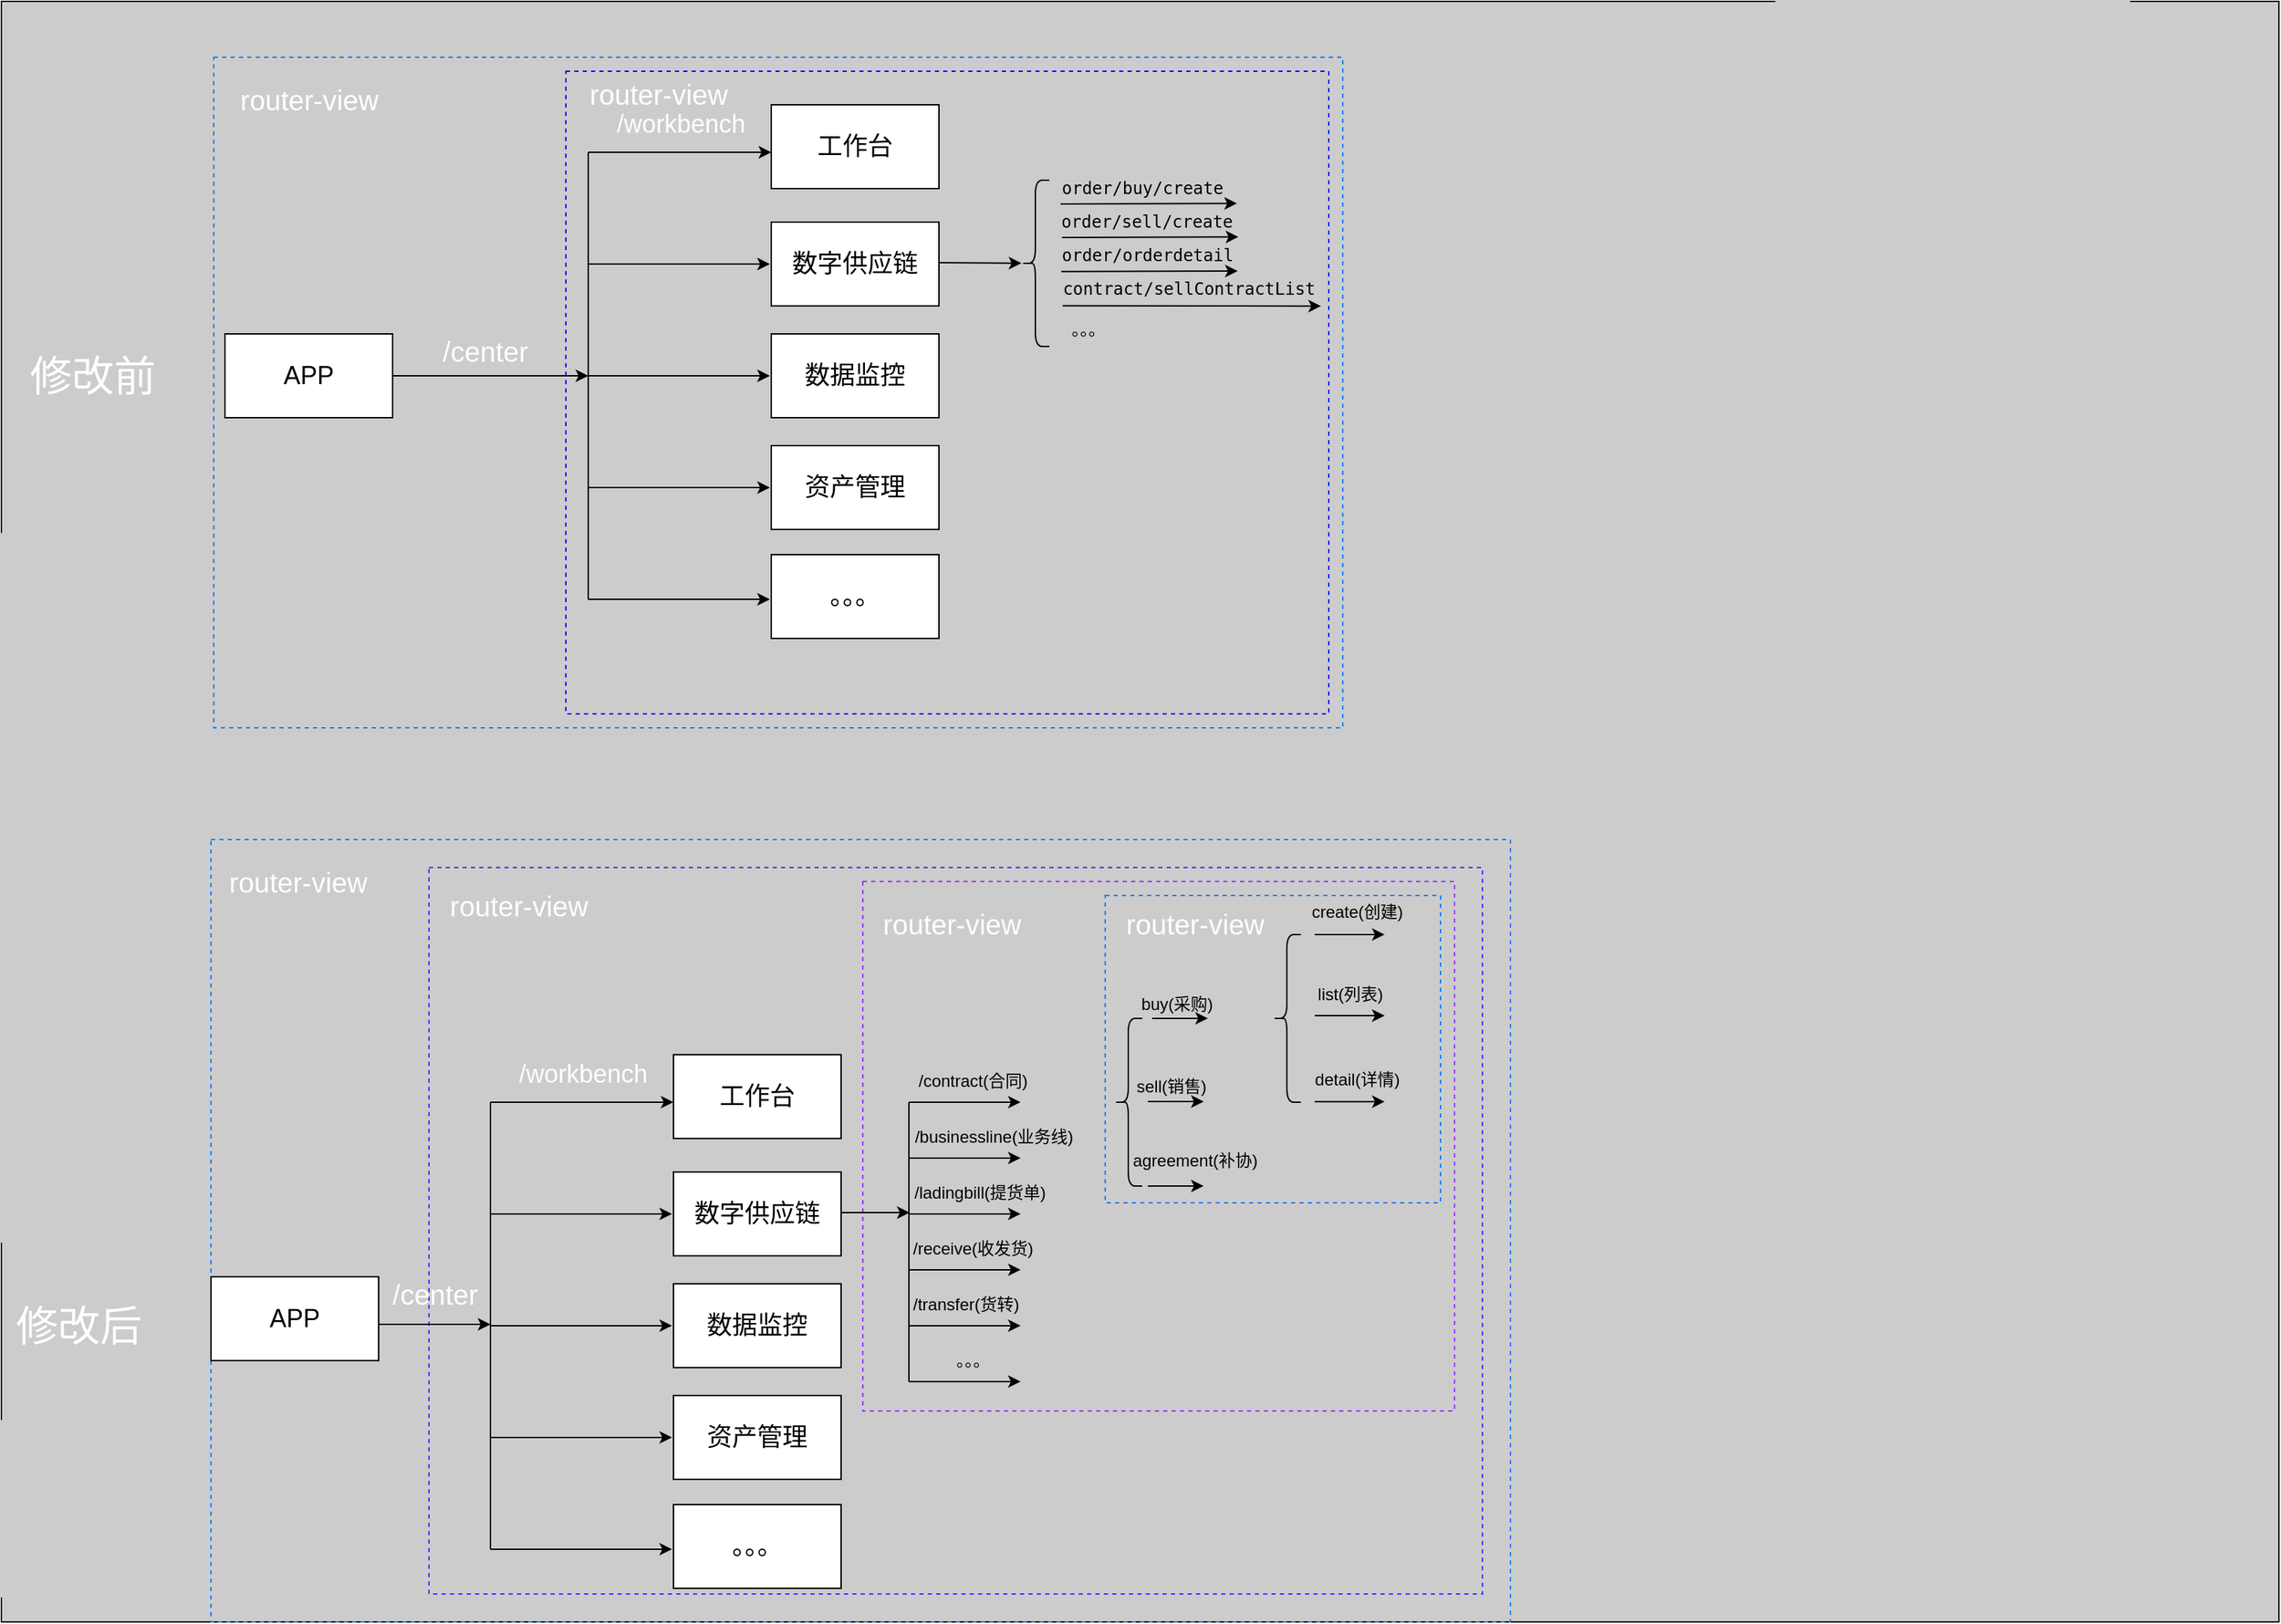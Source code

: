 <mxfile>
    <diagram id="1QlXRGK10MwR0akCSdGY" name="Page-1">
        <mxGraphModel dx="1241" dy="758" grid="1" gridSize="10" guides="1" tooltips="1" connect="1" arrows="1" fold="1" page="1" pageScale="1" pageWidth="827" pageHeight="1169" math="0" shadow="0">
            <root>
                <mxCell id="0"/>
                <mxCell id="1" parent="0"/>
                <mxCell id="139" value="" style="rounded=0;whiteSpace=wrap;html=1;fillColor=#CCCCCC;" vertex="1" parent="1">
                    <mxGeometry x="10" width="1630" height="1160" as="geometry"/>
                </mxCell>
                <mxCell id="138" value="" style="rounded=0;whiteSpace=wrap;html=1;dashed=1;labelBackgroundColor=none;strokeColor=#0000FF;fontSize=20;fontColor=#FFFFFF;fillColor=none;" parent="1" vertex="1">
                    <mxGeometry x="414" y="50" width="546" height="460" as="geometry"/>
                </mxCell>
                <mxCell id="103" value="" style="rounded=0;whiteSpace=wrap;html=1;fontSize=30;fontColor=#6666FF;fillColor=none;dashed=1;strokeColor=#007FFF;align=left;" parent="1" vertex="1">
                    <mxGeometry x="162" y="40" width="808" height="480" as="geometry"/>
                </mxCell>
                <mxCell id="98" value="&lt;span style=&quot;font-family: monospace; font-size: 12px; font-style: normal; font-variant-ligatures: normal; font-variant-caps: normal; font-weight: 400; letter-spacing: normal; orphans: 2; text-align: center; text-indent: 0px; text-transform: none; widows: 2; word-spacing: 0px; -webkit-text-stroke-width: 0px; text-decoration-thickness: initial; text-decoration-style: initial; text-decoration-color: initial; float: none; display: inline !important;&quot;&gt;&lt;font color=&quot;#000000&quot;&gt;contract/sellContractList&lt;/font&gt;&lt;/span&gt;" style="rounded=0;whiteSpace=wrap;html=1;fontSize=16;fontColor=#FFFFFF;fillColor=none;dashed=1;strokeColor=none;" parent="1" vertex="1">
                    <mxGeometry x="754.5" y="189" width="210" height="29" as="geometry"/>
                </mxCell>
                <mxCell id="105" value="" style="rounded=0;whiteSpace=wrap;html=1;fontSize=20;fontColor=#6666FF;fillColor=none;dashed=1;strokeColor=#007FFF;" parent="1" vertex="1">
                    <mxGeometry x="160" y="600" width="930" height="560" as="geometry"/>
                </mxCell>
                <mxCell id="116" value="" style="rounded=0;whiteSpace=wrap;html=1;dashed=1;strokeColor=#3333FF;fontSize=20;fontColor=#6666FF;fillColor=none;" parent="1" vertex="1">
                    <mxGeometry x="316" y="620" width="754" height="520" as="geometry"/>
                </mxCell>
                <mxCell id="118" value="" style="rounded=0;whiteSpace=wrap;html=1;dashed=1;strokeColor=#9933FF;fontSize=20;fontColor=#6666FF;fillColor=none;" parent="1" vertex="1">
                    <mxGeometry x="626.5" y="630" width="423.5" height="379" as="geometry"/>
                </mxCell>
                <mxCell id="2" value="&lt;font style=&quot;font-size: 18px;&quot;&gt;APP&lt;/font&gt;" style="rounded=0;whiteSpace=wrap;html=1;" parent="1" vertex="1">
                    <mxGeometry x="170" y="238" width="120" height="60" as="geometry"/>
                </mxCell>
                <mxCell id="3" value="" style="endArrow=classic;html=1;fontSize=18;exitX=1;exitY=0.5;exitDx=0;exitDy=0;" parent="1" source="2" edge="1">
                    <mxGeometry width="50" height="50" relative="1" as="geometry">
                        <mxPoint x="400" y="318" as="sourcePoint"/>
                        <mxPoint x="430" y="268" as="targetPoint"/>
                        <Array as="points">
                            <mxPoint x="380" y="268"/>
                        </Array>
                    </mxGeometry>
                </mxCell>
                <mxCell id="5" value="" style="endArrow=none;html=1;fontSize=18;" parent="1" edge="1">
                    <mxGeometry width="50" height="50" relative="1" as="geometry">
                        <mxPoint x="430" y="428" as="sourcePoint"/>
                        <mxPoint x="430" y="108" as="targetPoint"/>
                    </mxGeometry>
                </mxCell>
                <mxCell id="6" value="" style="endArrow=classic;html=1;fontSize=18;entryX=0;entryY=0.5;entryDx=0;entryDy=0;" parent="1" edge="1">
                    <mxGeometry width="50" height="50" relative="1" as="geometry">
                        <mxPoint x="430" y="108" as="sourcePoint"/>
                        <mxPoint x="561" y="108" as="targetPoint"/>
                    </mxGeometry>
                </mxCell>
                <mxCell id="7" value="工作台" style="rounded=0;whiteSpace=wrap;html=1;fontSize=18;" parent="1" vertex="1">
                    <mxGeometry x="561" y="74" width="120" height="60" as="geometry"/>
                </mxCell>
                <mxCell id="8" value="" style="endArrow=classic;html=1;fontSize=18;" parent="1" edge="1">
                    <mxGeometry width="50" height="50" relative="1" as="geometry">
                        <mxPoint x="430" y="188" as="sourcePoint"/>
                        <mxPoint x="560" y="188" as="targetPoint"/>
                    </mxGeometry>
                </mxCell>
                <mxCell id="9" value="数字供应链" style="rounded=0;whiteSpace=wrap;html=1;fontSize=18;" parent="1" vertex="1">
                    <mxGeometry x="561" y="158" width="120" height="60" as="geometry"/>
                </mxCell>
                <mxCell id="10" value="" style="endArrow=classic;html=1;fontSize=18;" parent="1" edge="1">
                    <mxGeometry width="50" height="50" relative="1" as="geometry">
                        <mxPoint x="430" y="268" as="sourcePoint"/>
                        <mxPoint x="560" y="268" as="targetPoint"/>
                    </mxGeometry>
                </mxCell>
                <mxCell id="11" value="数据监控" style="rounded=0;whiteSpace=wrap;html=1;fontSize=18;" parent="1" vertex="1">
                    <mxGeometry x="561" y="238" width="120" height="60" as="geometry"/>
                </mxCell>
                <mxCell id="12" value="&lt;span style=&quot;&quot;&gt;/workbench&lt;/span&gt;" style="text;html=1;align=center;verticalAlign=middle;resizable=0;points=[];autosize=1;strokeColor=none;fillColor=none;fontSize=18;fontColor=#FFFFFF;" parent="1" vertex="1">
                    <mxGeometry x="436" y="68" width="120" height="40" as="geometry"/>
                </mxCell>
                <mxCell id="15" value="" style="endArrow=classic;html=1;fontSize=18;" parent="1" target="18" edge="1">
                    <mxGeometry width="50" height="50" relative="1" as="geometry">
                        <mxPoint x="681" y="187" as="sourcePoint"/>
                        <mxPoint x="750" y="187" as="targetPoint"/>
                    </mxGeometry>
                </mxCell>
                <mxCell id="18" value="" style="shape=curlyBracket;whiteSpace=wrap;html=1;rounded=1;labelPosition=left;verticalLabelPosition=middle;align=right;verticalAlign=middle;fontSize=12;" parent="1" vertex="1">
                    <mxGeometry x="740" y="128" width="20" height="119" as="geometry"/>
                </mxCell>
                <mxCell id="22" value="" style="endArrow=classic;html=1;fontSize=18;" parent="1" edge="1">
                    <mxGeometry width="50" height="50" relative="1" as="geometry">
                        <mxPoint x="430" y="348" as="sourcePoint"/>
                        <mxPoint x="560" y="348" as="targetPoint"/>
                    </mxGeometry>
                </mxCell>
                <mxCell id="23" value="资产管理" style="rounded=0;whiteSpace=wrap;html=1;fontSize=18;" parent="1" vertex="1">
                    <mxGeometry x="561" y="318" width="120" height="60" as="geometry"/>
                </mxCell>
                <mxCell id="24" value="" style="endArrow=classic;html=1;fontSize=18;" parent="1" edge="1">
                    <mxGeometry width="50" height="50" relative="1" as="geometry">
                        <mxPoint x="430" y="428" as="sourcePoint"/>
                        <mxPoint x="560" y="428" as="targetPoint"/>
                    </mxGeometry>
                </mxCell>
                <mxCell id="25" value="。。。" style="rounded=0;whiteSpace=wrap;html=1;fontSize=18;" parent="1" vertex="1">
                    <mxGeometry x="561" y="396" width="120" height="60" as="geometry"/>
                </mxCell>
                <mxCell id="33" value="" style="endArrow=none;html=1;fontSize=18;" parent="1" edge="1">
                    <mxGeometry width="50" height="50" relative="1" as="geometry">
                        <mxPoint x="360" y="1107.94" as="sourcePoint"/>
                        <mxPoint x="360" y="787.94" as="targetPoint"/>
                    </mxGeometry>
                </mxCell>
                <mxCell id="34" value="" style="endArrow=classic;html=1;fontSize=18;entryX=0;entryY=0.5;entryDx=0;entryDy=0;" parent="1" edge="1">
                    <mxGeometry width="50" height="50" relative="1" as="geometry">
                        <mxPoint x="360" y="787.94" as="sourcePoint"/>
                        <mxPoint x="491" y="787.94" as="targetPoint"/>
                    </mxGeometry>
                </mxCell>
                <mxCell id="35" value="工作台" style="rounded=0;whiteSpace=wrap;html=1;fontSize=18;" parent="1" vertex="1">
                    <mxGeometry x="491" y="753.94" width="120" height="60" as="geometry"/>
                </mxCell>
                <mxCell id="36" value="" style="endArrow=classic;html=1;fontSize=18;" parent="1" edge="1">
                    <mxGeometry width="50" height="50" relative="1" as="geometry">
                        <mxPoint x="360" y="867.94" as="sourcePoint"/>
                        <mxPoint x="490" y="867.94" as="targetPoint"/>
                    </mxGeometry>
                </mxCell>
                <mxCell id="37" value="数字供应链" style="rounded=0;whiteSpace=wrap;html=1;fontSize=18;" parent="1" vertex="1">
                    <mxGeometry x="491" y="837.94" width="120" height="60" as="geometry"/>
                </mxCell>
                <mxCell id="38" value="" style="endArrow=classic;html=1;fontSize=18;" parent="1" edge="1">
                    <mxGeometry width="50" height="50" relative="1" as="geometry">
                        <mxPoint x="360" y="947.94" as="sourcePoint"/>
                        <mxPoint x="490" y="947.94" as="targetPoint"/>
                    </mxGeometry>
                </mxCell>
                <mxCell id="39" value="数据监控" style="rounded=0;whiteSpace=wrap;html=1;fontSize=18;" parent="1" vertex="1">
                    <mxGeometry x="491" y="917.94" width="120" height="60" as="geometry"/>
                </mxCell>
                <mxCell id="40" value="&lt;font color=&quot;#ffffff&quot;&gt;/workbench&lt;/font&gt;" style="text;html=1;align=center;verticalAlign=middle;resizable=0;points=[];autosize=1;strokeColor=none;fillColor=none;fontSize=18;" parent="1" vertex="1">
                    <mxGeometry x="366" y="747.94" width="120" height="40" as="geometry"/>
                </mxCell>
                <mxCell id="41" value="" style="endArrow=classic;html=1;fontSize=18;" parent="1" edge="1">
                    <mxGeometry width="50" height="50" relative="1" as="geometry">
                        <mxPoint x="611.0" y="866.94" as="sourcePoint"/>
                        <mxPoint x="660" y="867" as="targetPoint"/>
                    </mxGeometry>
                </mxCell>
                <mxCell id="46" value="" style="endArrow=classic;html=1;fontSize=18;" parent="1" edge="1">
                    <mxGeometry width="50" height="50" relative="1" as="geometry">
                        <mxPoint x="360" y="1027.94" as="sourcePoint"/>
                        <mxPoint x="490" y="1027.94" as="targetPoint"/>
                    </mxGeometry>
                </mxCell>
                <mxCell id="47" value="资产管理" style="rounded=0;whiteSpace=wrap;html=1;fontSize=18;" parent="1" vertex="1">
                    <mxGeometry x="491" y="997.94" width="120" height="60" as="geometry"/>
                </mxCell>
                <mxCell id="48" value="" style="endArrow=classic;html=1;fontSize=18;" parent="1" edge="1">
                    <mxGeometry width="50" height="50" relative="1" as="geometry">
                        <mxPoint x="360" y="1107.94" as="sourcePoint"/>
                        <mxPoint x="490" y="1107.94" as="targetPoint"/>
                    </mxGeometry>
                </mxCell>
                <mxCell id="49" value="。。。" style="rounded=0;whiteSpace=wrap;html=1;fontSize=18;" parent="1" vertex="1">
                    <mxGeometry x="491" y="1076" width="120" height="60" as="geometry"/>
                </mxCell>
                <mxCell id="53" value="&lt;font style=&quot;font-size: 18px;&quot;&gt;APP&lt;/font&gt;" style="rounded=0;whiteSpace=wrap;html=1;" parent="1" vertex="1">
                    <mxGeometry x="160" y="912.94" width="120" height="60" as="geometry"/>
                </mxCell>
                <mxCell id="54" value="" style="endArrow=none;html=1;fontSize=12;" parent="1" edge="1">
                    <mxGeometry width="50" height="50" relative="1" as="geometry">
                        <mxPoint x="659.5" y="987.94" as="sourcePoint"/>
                        <mxPoint x="659.5" y="787.94" as="targetPoint"/>
                    </mxGeometry>
                </mxCell>
                <mxCell id="55" value="" style="endArrow=classic;html=1;fontSize=12;" parent="1" edge="1">
                    <mxGeometry width="50" height="50" relative="1" as="geometry">
                        <mxPoint x="659.5" y="787.94" as="sourcePoint"/>
                        <mxPoint x="739.5" y="787.94" as="targetPoint"/>
                    </mxGeometry>
                </mxCell>
                <mxCell id="56" value="" style="endArrow=classic;html=1;fontSize=12;" parent="1" edge="1">
                    <mxGeometry width="50" height="50" relative="1" as="geometry">
                        <mxPoint x="659.5" y="827.94" as="sourcePoint"/>
                        <mxPoint x="739.5" y="827.94" as="targetPoint"/>
                    </mxGeometry>
                </mxCell>
                <mxCell id="57" value="/contract(合同)" style="text;html=1;align=center;verticalAlign=middle;resizable=0;points=[];autosize=1;strokeColor=none;fillColor=none;fontSize=12;" parent="1" vertex="1">
                    <mxGeometry x="654.5" y="757.94" width="100" height="30" as="geometry"/>
                </mxCell>
                <mxCell id="58" value="/businessline(业务线)" style="text;html=1;align=center;verticalAlign=middle;resizable=0;points=[];autosize=1;strokeColor=none;fillColor=none;fontSize=12;" parent="1" vertex="1">
                    <mxGeometry x="649.5" y="797.94" width="140" height="30" as="geometry"/>
                </mxCell>
                <mxCell id="61" value="" style="endArrow=classic;html=1;fontSize=12;" parent="1" edge="1">
                    <mxGeometry width="50" height="50" relative="1" as="geometry">
                        <mxPoint x="659.5" y="867.94" as="sourcePoint"/>
                        <mxPoint x="739.5" y="867.94" as="targetPoint"/>
                    </mxGeometry>
                </mxCell>
                <mxCell id="62" value="/ladingbill(提货单)" style="text;html=1;align=center;verticalAlign=middle;resizable=0;points=[];autosize=1;strokeColor=none;fillColor=none;fontSize=12;" parent="1" vertex="1">
                    <mxGeometry x="649.5" y="837.94" width="120" height="30" as="geometry"/>
                </mxCell>
                <mxCell id="63" value="" style="endArrow=classic;html=1;fontSize=12;" parent="1" edge="1">
                    <mxGeometry width="50" height="50" relative="1" as="geometry">
                        <mxPoint x="659.5" y="907.94" as="sourcePoint"/>
                        <mxPoint x="739.5" y="907.94" as="targetPoint"/>
                    </mxGeometry>
                </mxCell>
                <mxCell id="64" value="/receive(收发货)" style="text;html=1;align=center;verticalAlign=middle;resizable=0;points=[];autosize=1;strokeColor=none;fillColor=none;fontSize=12;" parent="1" vertex="1">
                    <mxGeometry x="649.5" y="877.94" width="110" height="30" as="geometry"/>
                </mxCell>
                <mxCell id="65" value="" style="endArrow=classic;html=1;fontSize=12;" parent="1" edge="1">
                    <mxGeometry width="50" height="50" relative="1" as="geometry">
                        <mxPoint x="659.5" y="987.94" as="sourcePoint"/>
                        <mxPoint x="739.5" y="987.94" as="targetPoint"/>
                    </mxGeometry>
                </mxCell>
                <mxCell id="66" value="/transfer(货转)" style="text;html=1;align=center;verticalAlign=middle;resizable=0;points=[];autosize=1;strokeColor=none;fillColor=none;fontSize=12;" parent="1" vertex="1">
                    <mxGeometry x="649.5" y="917.94" width="100" height="30" as="geometry"/>
                </mxCell>
                <mxCell id="69" value="" style="endArrow=classic;html=1;fontSize=12;" parent="1" edge="1">
                    <mxGeometry width="50" height="50" relative="1" as="geometry">
                        <mxPoint x="659.5" y="947.94" as="sourcePoint"/>
                        <mxPoint x="739.5" y="947.94" as="targetPoint"/>
                    </mxGeometry>
                </mxCell>
                <mxCell id="70" value="。。。" style="text;html=1;align=center;verticalAlign=middle;resizable=0;points=[];autosize=1;strokeColor=none;fillColor=none;fontSize=12;" parent="1" vertex="1">
                    <mxGeometry x="674.5" y="957.94" width="60" height="30" as="geometry"/>
                </mxCell>
                <mxCell id="71" value="" style="shape=curlyBracket;whiteSpace=wrap;html=1;rounded=1;labelPosition=left;verticalLabelPosition=middle;align=right;verticalAlign=middle;fontSize=12;" parent="1" vertex="1">
                    <mxGeometry x="806.5" y="727.94" width="20" height="120" as="geometry"/>
                </mxCell>
                <mxCell id="76" value="buy(采购)" style="text;html=1;align=center;verticalAlign=middle;resizable=0;points=[];autosize=1;strokeColor=none;fillColor=none;fontSize=12;" parent="1" vertex="1">
                    <mxGeometry x="815.5" y="702.94" width="70" height="30" as="geometry"/>
                </mxCell>
                <mxCell id="77" value="" style="endArrow=classic;html=1;fontSize=12;" parent="1" edge="1">
                    <mxGeometry width="50" height="50" relative="1" as="geometry">
                        <mxPoint x="833.5" y="727.94" as="sourcePoint"/>
                        <mxPoint x="873.5" y="727.94" as="targetPoint"/>
                    </mxGeometry>
                </mxCell>
                <mxCell id="78" value="" style="endArrow=classic;html=1;fontSize=12;" parent="1" edge="1">
                    <mxGeometry width="50" height="50" relative="1" as="geometry">
                        <mxPoint x="830.5" y="787.51" as="sourcePoint"/>
                        <mxPoint x="870.5" y="787.51" as="targetPoint"/>
                    </mxGeometry>
                </mxCell>
                <mxCell id="79" value="sell(销售)" style="text;html=1;align=center;verticalAlign=middle;resizable=0;points=[];autosize=1;strokeColor=none;fillColor=none;fontSize=12;" parent="1" vertex="1">
                    <mxGeometry x="811.5" y="761.94" width="70" height="30" as="geometry"/>
                </mxCell>
                <mxCell id="80" value="" style="endArrow=classic;html=1;fontSize=12;" parent="1" edge="1">
                    <mxGeometry width="50" height="50" relative="1" as="geometry">
                        <mxPoint x="830.5" y="847.94" as="sourcePoint"/>
                        <mxPoint x="870.5" y="847.94" as="targetPoint"/>
                    </mxGeometry>
                </mxCell>
                <mxCell id="81" value="agreement(补协)" style="text;html=1;align=center;verticalAlign=middle;resizable=0;points=[];autosize=1;strokeColor=none;fillColor=none;fontSize=12;" parent="1" vertex="1">
                    <mxGeometry x="808.5" y="815" width="110" height="30" as="geometry"/>
                </mxCell>
                <mxCell id="82" value="" style="shape=curlyBracket;whiteSpace=wrap;html=1;rounded=1;labelPosition=left;verticalLabelPosition=middle;align=right;verticalAlign=middle;fontSize=12;" parent="1" vertex="1">
                    <mxGeometry x="920" y="667.94" width="20" height="120" as="geometry"/>
                </mxCell>
                <mxCell id="83" value="" style="endArrow=classic;html=1;fontSize=12;exitX=1;exitY=0.5;exitDx=0;exitDy=0;" parent="1" edge="1">
                    <mxGeometry width="50" height="50" relative="1" as="geometry">
                        <mxPoint x="280" y="946.94" as="sourcePoint"/>
                        <mxPoint x="360" y="947" as="targetPoint"/>
                    </mxGeometry>
                </mxCell>
                <mxCell id="85" value="" style="endArrow=classic;html=1;fontSize=12;" parent="1" edge="1">
                    <mxGeometry width="50" height="50" relative="1" as="geometry">
                        <mxPoint x="950" y="667.94" as="sourcePoint"/>
                        <mxPoint x="1000" y="667.94" as="targetPoint"/>
                    </mxGeometry>
                </mxCell>
                <mxCell id="86" value="create(创建)" style="text;html=1;align=center;verticalAlign=middle;resizable=0;points=[];autosize=1;strokeColor=none;fillColor=none;fontSize=12;" parent="1" vertex="1">
                    <mxGeometry x="935" y="636.94" width="90" height="30" as="geometry"/>
                </mxCell>
                <mxCell id="87" value="" style="endArrow=classic;html=1;fontSize=12;" parent="1" edge="1">
                    <mxGeometry width="50" height="50" relative="1" as="geometry">
                        <mxPoint x="950" y="726" as="sourcePoint"/>
                        <mxPoint x="1000" y="726" as="targetPoint"/>
                    </mxGeometry>
                </mxCell>
                <mxCell id="88" value="" style="endArrow=classic;html=1;fontSize=12;" parent="1" edge="1">
                    <mxGeometry width="50" height="50" relative="1" as="geometry">
                        <mxPoint x="950" y="787.58" as="sourcePoint"/>
                        <mxPoint x="1000" y="787.58" as="targetPoint"/>
                    </mxGeometry>
                </mxCell>
                <mxCell id="89" value="list(列表)" style="text;html=1;align=center;verticalAlign=middle;resizable=0;points=[];autosize=1;strokeColor=none;fillColor=none;fontSize=12;" parent="1" vertex="1">
                    <mxGeometry x="940" y="696" width="70" height="30" as="geometry"/>
                </mxCell>
                <mxCell id="90" value="detail(详情)" style="text;html=1;align=center;verticalAlign=middle;resizable=0;points=[];autosize=1;strokeColor=none;fillColor=none;fontSize=12;" parent="1" vertex="1">
                    <mxGeometry x="940" y="756.94" width="80" height="30" as="geometry"/>
                </mxCell>
                <mxCell id="99" value="router-view" style="text;html=1;align=center;verticalAlign=middle;resizable=0;points=[];autosize=1;strokeColor=none;fillColor=none;fontSize=20;fontColor=#FFFFFF;" parent="1" vertex="1">
                    <mxGeometry x="170" y="50" width="120" height="40" as="geometry"/>
                </mxCell>
                <mxCell id="100" value="修改前" style="text;html=1;align=center;verticalAlign=middle;resizable=0;points=[];autosize=1;strokeColor=none;fillColor=none;fontSize=30;fontColor=#FFFFFF;" parent="1" vertex="1">
                    <mxGeometry x="20" y="243" width="110" height="50" as="geometry"/>
                </mxCell>
                <mxCell id="101" value="修改后" style="text;html=1;align=center;verticalAlign=middle;resizable=0;points=[];autosize=1;strokeColor=none;fillColor=none;fontSize=30;fontColor=#FFFFFF;" parent="1" vertex="1">
                    <mxGeometry x="10" y="922.94" width="110" height="50" as="geometry"/>
                </mxCell>
                <mxCell id="104" value="router-view" style="text;html=1;align=center;verticalAlign=middle;resizable=0;points=[];autosize=1;strokeColor=none;fillColor=none;fontSize=20;fontColor=#FFFFFF;" parent="1" vertex="1">
                    <mxGeometry x="420" y="46" width="120" height="40" as="geometry"/>
                </mxCell>
                <mxCell id="106" value="router-view" style="text;html=1;align=center;verticalAlign=middle;resizable=0;points=[];autosize=1;strokeColor=none;fillColor=none;fontSize=20;fontColor=#FFFFFF;" parent="1" vertex="1">
                    <mxGeometry x="162" y="610" width="120" height="40" as="geometry"/>
                </mxCell>
                <mxCell id="117" value="router-view" style="text;html=1;align=center;verticalAlign=middle;resizable=0;points=[];autosize=1;strokeColor=none;fillColor=none;fontSize=20;fontColor=#FFFFFF;" parent="1" vertex="1">
                    <mxGeometry x="320" y="626.94" width="120" height="40" as="geometry"/>
                </mxCell>
                <mxCell id="119" value="router-view" style="text;html=1;align=center;verticalAlign=middle;resizable=0;points=[];autosize=1;strokeColor=none;fillColor=none;fontSize=20;fontColor=#FFFFFF;" parent="1" vertex="1">
                    <mxGeometry x="630" y="640" width="120" height="40" as="geometry"/>
                </mxCell>
                <mxCell id="120" value="" style="rounded=0;whiteSpace=wrap;html=1;dashed=1;strokeColor=#007FFF;fontSize=20;fontColor=#6666FF;fillColor=none;" parent="1" vertex="1">
                    <mxGeometry x="800" y="640" width="240" height="220" as="geometry"/>
                </mxCell>
                <mxCell id="121" value="router-view" style="text;html=1;align=center;verticalAlign=middle;resizable=0;points=[];autosize=1;strokeColor=none;fillColor=none;fontSize=20;fontColor=#FFFFFF;" parent="1" vertex="1">
                    <mxGeometry x="803.5" y="640" width="120" height="40" as="geometry"/>
                </mxCell>
                <mxCell id="122" value="&lt;font color=&quot;#ffffff&quot;&gt;/center&lt;/font&gt;" style="text;html=1;align=center;verticalAlign=middle;resizable=0;points=[];autosize=1;strokeColor=none;fillColor=none;fontSize=20;fontColor=#6666FF;" parent="1" vertex="1">
                    <mxGeometry x="316" y="230" width="80" height="40" as="geometry"/>
                </mxCell>
                <mxCell id="123" value="&lt;font color=&quot;#ffffff&quot;&gt;/center&lt;/font&gt;" style="text;html=1;align=center;verticalAlign=middle;resizable=0;points=[];autosize=1;strokeColor=none;fillColor=none;fontSize=20;fontColor=#6666FF;" parent="1" vertex="1">
                    <mxGeometry x="280" y="904.94" width="80" height="40" as="geometry"/>
                </mxCell>
                <mxCell id="130" value="&lt;span style=&quot;font-family: monospace; font-size: 12px; font-style: normal; font-variant-ligatures: normal; font-variant-caps: normal; font-weight: 400; letter-spacing: normal; orphans: 2; text-indent: 0px; text-transform: none; widows: 2; word-spacing: 0px; -webkit-text-stroke-width: 0px; text-decoration-thickness: initial; text-decoration-style: initial; text-decoration-color: initial; float: none; display: inline !important;&quot;&gt;&lt;font color=&quot;#000000&quot;&gt;order/sell/create&lt;/font&gt;&lt;/span&gt;" style="text;whiteSpace=wrap;html=1;fontSize=20;fontColor=#FFFFFF;align=center;verticalAlign=middle;" parent="1" vertex="1">
                    <mxGeometry x="749.5" y="145" width="160" height="18" as="geometry"/>
                </mxCell>
                <mxCell id="131" value="&lt;span style=&quot;font-family: monospace; font-size: 12px; font-style: normal; font-variant-ligatures: normal; font-variant-caps: normal; font-weight: 400; letter-spacing: normal; orphans: 2; text-align: center; text-indent: 0px; text-transform: none; widows: 2; word-spacing: 0px; -webkit-text-stroke-width: 0px; text-decoration-thickness: initial; text-decoration-style: initial; text-decoration-color: initial; float: none; display: inline !important;&quot;&gt;&lt;font color=&quot;#000000&quot;&gt;order/buy/create&lt;/font&gt;&lt;/span&gt;" style="text;whiteSpace=wrap;html=1;fontSize=20;fontColor=#FFFFFF;verticalAlign=middle;" parent="1" vertex="1">
                    <mxGeometry x="766.5" y="119" width="150" height="21" as="geometry"/>
                </mxCell>
                <mxCell id="132" value="&lt;span style=&quot;font-family: monospace; font-size: 12px; font-style: normal; font-variant-ligatures: normal; font-variant-caps: normal; font-weight: 400; letter-spacing: normal; orphans: 2; text-align: center; text-indent: 0px; text-transform: none; widows: 2; word-spacing: 0px; -webkit-text-stroke-width: 0px; text-decoration-thickness: initial; text-decoration-style: initial; text-decoration-color: initial; float: none; display: inline !important;&quot;&gt;&lt;font color=&quot;#000000&quot;&gt;order/orderdetail&lt;/font&gt;&lt;/span&gt;" style="text;whiteSpace=wrap;html=1;fontSize=20;fontColor=#FFFFFF;verticalAlign=middle;" parent="1" vertex="1">
                    <mxGeometry x="766.5" y="169" width="160" height="17" as="geometry"/>
                </mxCell>
                <mxCell id="133" value="&lt;span style=&quot;font-family: monospace; font-size: 12px; font-style: normal; font-variant-ligatures: normal; font-variant-caps: normal; font-weight: 400; letter-spacing: normal; orphans: 2; text-align: center; text-indent: 0px; text-transform: none; widows: 2; word-spacing: 0px; -webkit-text-stroke-width: 0px; text-decoration-thickness: initial; text-decoration-style: initial; text-decoration-color: initial; float: none; display: inline !important;&quot;&gt;&lt;font color=&quot;#000000&quot;&gt;。。。&lt;/font&gt;&lt;/span&gt;" style="rounded=0;whiteSpace=wrap;html=1;fontSize=16;fontColor=#FFFFFF;fillColor=none;dashed=1;strokeColor=none;" parent="1" vertex="1">
                    <mxGeometry x="760" y="218" width="55.5" height="29" as="geometry"/>
                </mxCell>
                <mxCell id="134" value="" style="endArrow=classic;html=1;fontSize=20;fontColor=#FFFFFF;entryX=0.905;entryY=-0.134;entryDx=0;entryDy=0;entryPerimeter=0;" parent="1" edge="1">
                    <mxGeometry width="50" height="50" relative="1" as="geometry">
                        <mxPoint x="768" y="145" as="sourcePoint"/>
                        <mxPoint x="894.3" y="144.588" as="targetPoint"/>
                    </mxGeometry>
                </mxCell>
                <mxCell id="135" value="" style="endArrow=classic;html=1;fontSize=20;fontColor=#FFFFFF;entryX=0.905;entryY=-0.134;entryDx=0;entryDy=0;entryPerimeter=0;" parent="1" edge="1">
                    <mxGeometry width="50" height="50" relative="1" as="geometry">
                        <mxPoint x="769" y="169.0" as="sourcePoint"/>
                        <mxPoint x="895.3" y="168.588" as="targetPoint"/>
                    </mxGeometry>
                </mxCell>
                <mxCell id="136" value="" style="endArrow=classic;html=1;fontSize=20;fontColor=#FFFFFF;entryX=0.905;entryY=-0.134;entryDx=0;entryDy=0;entryPerimeter=0;" parent="1" edge="1">
                    <mxGeometry width="50" height="50" relative="1" as="geometry">
                        <mxPoint x="768.5" y="193.41" as="sourcePoint"/>
                        <mxPoint x="894.8" y="192.998" as="targetPoint"/>
                    </mxGeometry>
                </mxCell>
                <mxCell id="137" value="" style="endArrow=classic;html=1;fontSize=20;fontColor=#FFFFFF;entryX=0.952;entryY=1.003;entryDx=0;entryDy=0;entryPerimeter=0;" parent="1" target="98" edge="1">
                    <mxGeometry width="50" height="50" relative="1" as="geometry">
                        <mxPoint x="769.5" y="217.89" as="sourcePoint"/>
                        <mxPoint x="953" y="217" as="targetPoint"/>
                    </mxGeometry>
                </mxCell>
            </root>
        </mxGraphModel>
    </diagram>
</mxfile>